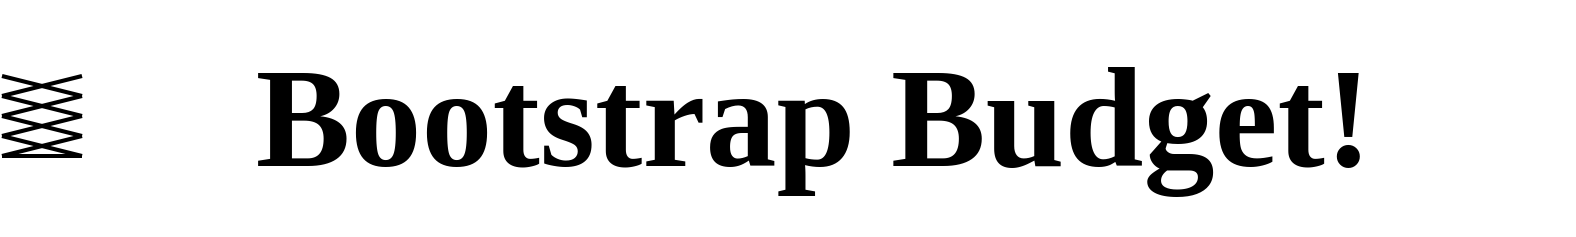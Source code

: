 <mxfile version="13.7.5" type="github">
  <diagram id="gZp7eF5JisObGVU2_pwe" name="Page-1">
    <mxGraphModel dx="985" dy="610" grid="1" gridSize="10" guides="1" tooltips="1" connect="1" arrows="1" fold="1" page="1" pageScale="1" pageWidth="850" pageHeight="1100" math="0" shadow="0">
      <root>
        <mxCell id="0" />
        <mxCell id="1" parent="0" />
        <mxCell id="Cg9prxOcWITBTzDmngM3-1" value="&lt;h1&gt;&lt;font style=&quot;font-size: 71px&quot; face=&quot;Lucida Console&quot;&gt;Bootstrap Budget!&lt;/font&gt;&lt;/h1&gt;" style="text;html=1;strokeColor=none;fillColor=none;align=center;verticalAlign=middle;whiteSpace=wrap;rounded=0;fontStyle=0;" vertex="1" parent="1">
          <mxGeometry x="69" y="25" width="760" height="80" as="geometry" />
        </mxCell>
        <mxCell id="Cg9prxOcWITBTzDmngM3-2" value="" style="endArrow=none;html=1;fontStyle=1;strokeWidth=2;curved=1;" edge="1" parent="1">
          <mxGeometry width="50" height="50" relative="1" as="geometry">
            <mxPoint x="43" y="44" as="sourcePoint" />
            <mxPoint x="83" y="54" as="targetPoint" />
          </mxGeometry>
        </mxCell>
        <mxCell id="Cg9prxOcWITBTzDmngM3-3" value="" style="endArrow=none;html=1;fontStyle=1;strokeWidth=2;curved=1;" edge="1" parent="1">
          <mxGeometry width="50" height="50" relative="1" as="geometry">
            <mxPoint x="43" y="54" as="sourcePoint" />
            <mxPoint x="83" y="44" as="targetPoint" />
          </mxGeometry>
        </mxCell>
        <mxCell id="Cg9prxOcWITBTzDmngM3-4" value="" style="endArrow=none;html=1;fontStyle=1;strokeWidth=2;curved=1;" edge="1" parent="1">
          <mxGeometry width="50" height="50" relative="1" as="geometry">
            <mxPoint x="43" y="64" as="sourcePoint" />
            <mxPoint x="83" y="54" as="targetPoint" />
          </mxGeometry>
        </mxCell>
        <mxCell id="Cg9prxOcWITBTzDmngM3-5" value="" style="endArrow=none;html=1;fontStyle=1;strokeWidth=2;curved=1;" edge="1" parent="1">
          <mxGeometry width="50" height="50" relative="1" as="geometry">
            <mxPoint x="43" y="54" as="sourcePoint" />
            <mxPoint x="83" y="64" as="targetPoint" />
          </mxGeometry>
        </mxCell>
        <mxCell id="Cg9prxOcWITBTzDmngM3-6" value="" style="endArrow=none;html=1;fontStyle=1;strokeWidth=2;curved=1;" edge="1" parent="1">
          <mxGeometry width="50" height="50" relative="1" as="geometry">
            <mxPoint x="43" y="74" as="sourcePoint" />
            <mxPoint x="83" y="64" as="targetPoint" />
          </mxGeometry>
        </mxCell>
        <mxCell id="Cg9prxOcWITBTzDmngM3-7" value="" style="endArrow=none;html=1;fontStyle=1;strokeWidth=2;curved=1;" edge="1" parent="1">
          <mxGeometry width="50" height="50" relative="1" as="geometry">
            <mxPoint x="43" y="64" as="sourcePoint" />
            <mxPoint x="83" y="74" as="targetPoint" />
          </mxGeometry>
        </mxCell>
        <mxCell id="Cg9prxOcWITBTzDmngM3-8" value="" style="endArrow=none;html=1;fontStyle=1;strokeWidth=2;curved=1;" edge="1" parent="1">
          <mxGeometry width="50" height="50" relative="1" as="geometry">
            <mxPoint x="43" y="84" as="sourcePoint" />
            <mxPoint x="83" y="74" as="targetPoint" />
          </mxGeometry>
        </mxCell>
        <mxCell id="Cg9prxOcWITBTzDmngM3-9" value="" style="endArrow=none;html=1;fontStyle=1;strokeWidth=2;curved=1;" edge="1" parent="1">
          <mxGeometry width="50" height="50" relative="1" as="geometry">
            <mxPoint x="43" y="74" as="sourcePoint" />
            <mxPoint x="83" y="84" as="targetPoint" />
          </mxGeometry>
        </mxCell>
        <mxCell id="Cg9prxOcWITBTzDmngM3-10" value="" style="endArrow=none;html=1;fontStyle=1;strokeWidth=2;curved=1;" edge="1" parent="1">
          <mxGeometry width="50" height="50" relative="1" as="geometry">
            <mxPoint x="43" y="84" as="sourcePoint" />
            <mxPoint x="83" y="84" as="targetPoint" />
          </mxGeometry>
        </mxCell>
      </root>
    </mxGraphModel>
  </diagram>
</mxfile>
